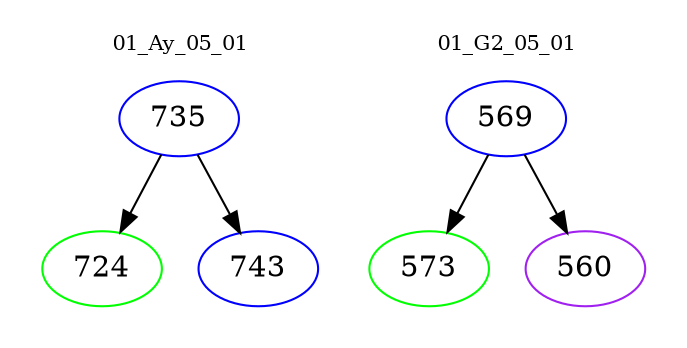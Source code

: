 digraph{
subgraph cluster_0 {
color = white
label = "01_Ay_05_01";
fontsize=10;
T0_735 [label="735", color="blue"]
T0_735 -> T0_724 [color="black"]
T0_724 [label="724", color="green"]
T0_735 -> T0_743 [color="black"]
T0_743 [label="743", color="blue"]
}
subgraph cluster_1 {
color = white
label = "01_G2_05_01";
fontsize=10;
T1_569 [label="569", color="blue"]
T1_569 -> T1_573 [color="black"]
T1_573 [label="573", color="green"]
T1_569 -> T1_560 [color="black"]
T1_560 [label="560", color="purple"]
}
}
